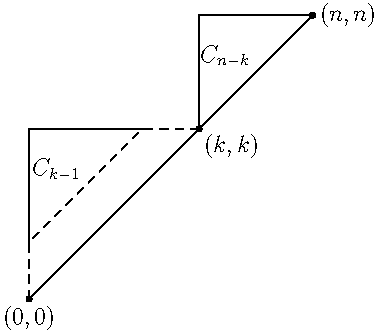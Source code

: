 unitsize(1cm);

draw((0,0) -- (5,5));
draw((0,0) -- (0,1) -- (2,3) -- (3,3), dashed);
draw((0,1) -- (0,3) -- (2,3));
draw((3,3) -- (3,5) -- (5,5));

dot((0,0), L=Label("$(0,0)$", align=S));
dot((3,3), L=Label("$(k,k)$", align=SE));
dot((5,5), L=Label("$(n,n)$", align=E));

label("$C_{k - 1}$", (1,2), align=NW);
label("$C_{n - k}$", (4,4), align=NW);
